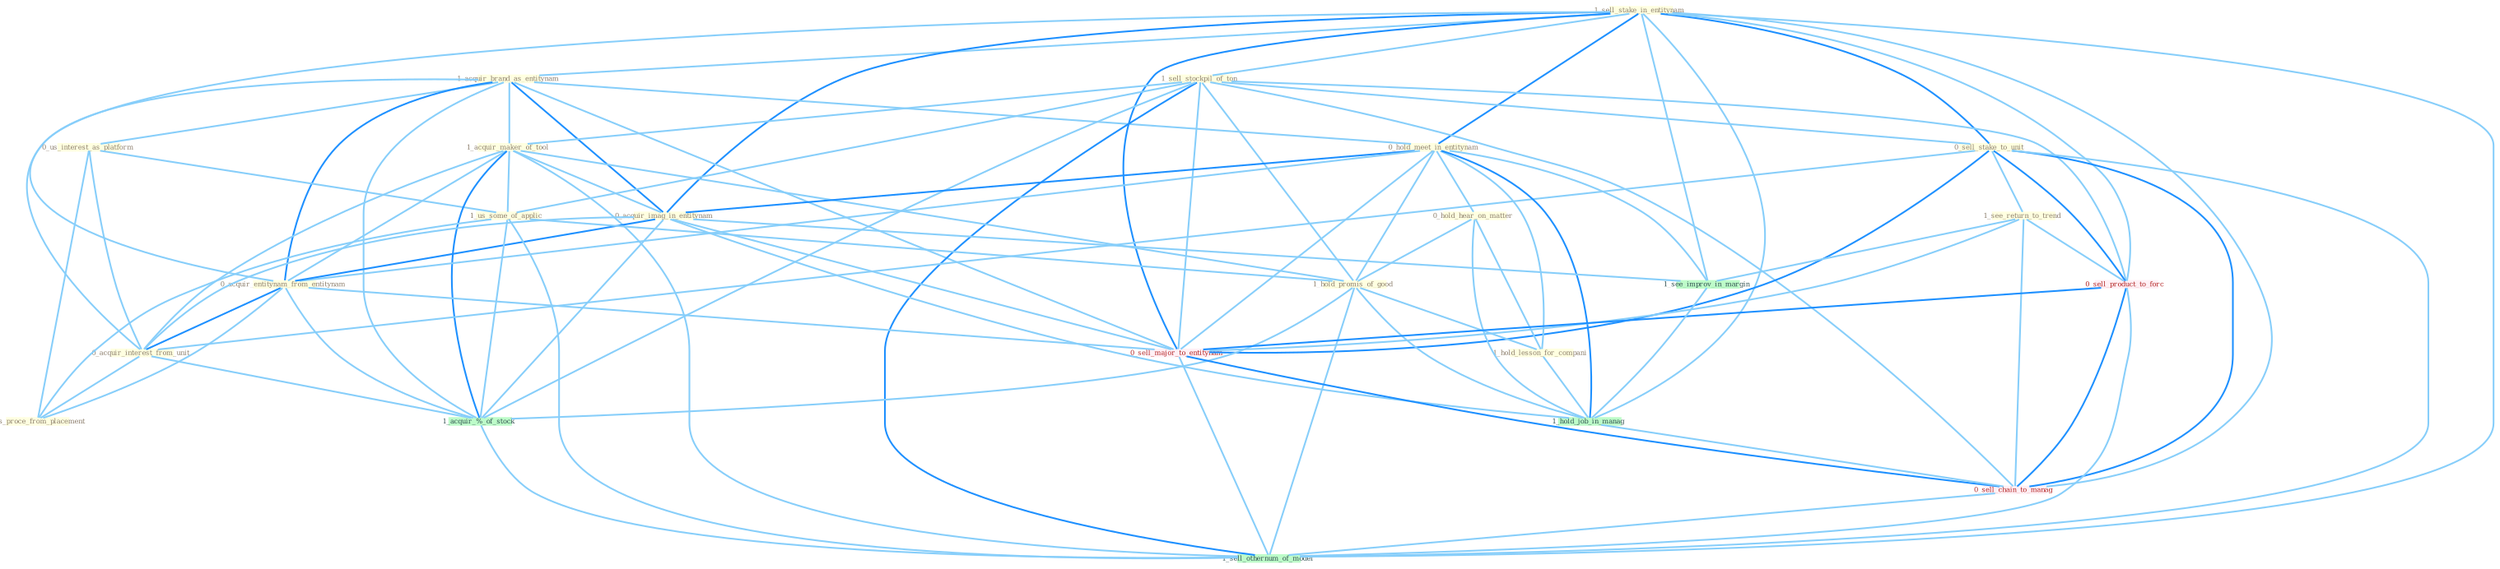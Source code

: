 Graph G{ 
    node
    [shape=polygon,style=filled,width=.5,height=.06,color="#BDFCC9",fixedsize=true,fontsize=4,
    fontcolor="#2f4f4f"];
    {node
    [color="#ffffe0", fontcolor="#8b7d6b"] "1_sell_stake_in_entitynam " "1_acquir_brand_as_entitynam " "1_sell_stockpil_of_ton " "0_us_interest_as_platform " "1_acquir_maker_of_tool " "0_sell_stake_to_unit " "0_hold_meet_in_entitynam " "0_acquir_imag_in_entitynam " "1_see_return_to_trend " "0_hold_hear_on_matter " "0_acquir_entitynam_from_entitynam " "1_us_some_of_applic " "0_acquir_interest_from_unit " "1_us_proce_from_placement " "1_hold_promis_of_good " "1_hold_lesson_for_compani "}
{node [color="#fff0f5", fontcolor="#b22222"] "0_sell_product_to_forc " "0_sell_major_to_entitynam " "0_sell_chain_to_manag "}
edge [color="#B0E2FF"];

	"1_sell_stake_in_entitynam " -- "1_acquir_brand_as_entitynam " [w="1", color="#87cefa" ];
	"1_sell_stake_in_entitynam " -- "1_sell_stockpil_of_ton " [w="1", color="#87cefa" ];
	"1_sell_stake_in_entitynam " -- "0_sell_stake_to_unit " [w="2", color="#1e90ff" , len=0.8];
	"1_sell_stake_in_entitynam " -- "0_hold_meet_in_entitynam " [w="2", color="#1e90ff" , len=0.8];
	"1_sell_stake_in_entitynam " -- "0_acquir_imag_in_entitynam " [w="2", color="#1e90ff" , len=0.8];
	"1_sell_stake_in_entitynam " -- "0_acquir_entitynam_from_entitynam " [w="1", color="#87cefa" ];
	"1_sell_stake_in_entitynam " -- "1_see_improv_in_margin " [w="1", color="#87cefa" ];
	"1_sell_stake_in_entitynam " -- "1_hold_job_in_manag " [w="1", color="#87cefa" ];
	"1_sell_stake_in_entitynam " -- "0_sell_product_to_forc " [w="1", color="#87cefa" ];
	"1_sell_stake_in_entitynam " -- "0_sell_major_to_entitynam " [w="2", color="#1e90ff" , len=0.8];
	"1_sell_stake_in_entitynam " -- "0_sell_chain_to_manag " [w="1", color="#87cefa" ];
	"1_sell_stake_in_entitynam " -- "1_sell_othernum_of_model " [w="1", color="#87cefa" ];
	"1_acquir_brand_as_entitynam " -- "0_us_interest_as_platform " [w="1", color="#87cefa" ];
	"1_acquir_brand_as_entitynam " -- "1_acquir_maker_of_tool " [w="1", color="#87cefa" ];
	"1_acquir_brand_as_entitynam " -- "0_hold_meet_in_entitynam " [w="1", color="#87cefa" ];
	"1_acquir_brand_as_entitynam " -- "0_acquir_imag_in_entitynam " [w="2", color="#1e90ff" , len=0.8];
	"1_acquir_brand_as_entitynam " -- "0_acquir_entitynam_from_entitynam " [w="2", color="#1e90ff" , len=0.8];
	"1_acquir_brand_as_entitynam " -- "0_acquir_interest_from_unit " [w="1", color="#87cefa" ];
	"1_acquir_brand_as_entitynam " -- "1_acquir_%_of_stock " [w="1", color="#87cefa" ];
	"1_acquir_brand_as_entitynam " -- "0_sell_major_to_entitynam " [w="1", color="#87cefa" ];
	"1_sell_stockpil_of_ton " -- "1_acquir_maker_of_tool " [w="1", color="#87cefa" ];
	"1_sell_stockpil_of_ton " -- "0_sell_stake_to_unit " [w="1", color="#87cefa" ];
	"1_sell_stockpil_of_ton " -- "1_us_some_of_applic " [w="1", color="#87cefa" ];
	"1_sell_stockpil_of_ton " -- "1_hold_promis_of_good " [w="1", color="#87cefa" ];
	"1_sell_stockpil_of_ton " -- "1_acquir_%_of_stock " [w="1", color="#87cefa" ];
	"1_sell_stockpil_of_ton " -- "0_sell_product_to_forc " [w="1", color="#87cefa" ];
	"1_sell_stockpil_of_ton " -- "0_sell_major_to_entitynam " [w="1", color="#87cefa" ];
	"1_sell_stockpil_of_ton " -- "0_sell_chain_to_manag " [w="1", color="#87cefa" ];
	"1_sell_stockpil_of_ton " -- "1_sell_othernum_of_model " [w="2", color="#1e90ff" , len=0.8];
	"0_us_interest_as_platform " -- "1_us_some_of_applic " [w="1", color="#87cefa" ];
	"0_us_interest_as_platform " -- "0_acquir_interest_from_unit " [w="1", color="#87cefa" ];
	"0_us_interest_as_platform " -- "1_us_proce_from_placement " [w="1", color="#87cefa" ];
	"1_acquir_maker_of_tool " -- "0_acquir_imag_in_entitynam " [w="1", color="#87cefa" ];
	"1_acquir_maker_of_tool " -- "0_acquir_entitynam_from_entitynam " [w="1", color="#87cefa" ];
	"1_acquir_maker_of_tool " -- "1_us_some_of_applic " [w="1", color="#87cefa" ];
	"1_acquir_maker_of_tool " -- "0_acquir_interest_from_unit " [w="1", color="#87cefa" ];
	"1_acquir_maker_of_tool " -- "1_hold_promis_of_good " [w="1", color="#87cefa" ];
	"1_acquir_maker_of_tool " -- "1_acquir_%_of_stock " [w="2", color="#1e90ff" , len=0.8];
	"1_acquir_maker_of_tool " -- "1_sell_othernum_of_model " [w="1", color="#87cefa" ];
	"0_sell_stake_to_unit " -- "1_see_return_to_trend " [w="1", color="#87cefa" ];
	"0_sell_stake_to_unit " -- "0_acquir_interest_from_unit " [w="1", color="#87cefa" ];
	"0_sell_stake_to_unit " -- "0_sell_product_to_forc " [w="2", color="#1e90ff" , len=0.8];
	"0_sell_stake_to_unit " -- "0_sell_major_to_entitynam " [w="2", color="#1e90ff" , len=0.8];
	"0_sell_stake_to_unit " -- "0_sell_chain_to_manag " [w="2", color="#1e90ff" , len=0.8];
	"0_sell_stake_to_unit " -- "1_sell_othernum_of_model " [w="1", color="#87cefa" ];
	"0_hold_meet_in_entitynam " -- "0_acquir_imag_in_entitynam " [w="2", color="#1e90ff" , len=0.8];
	"0_hold_meet_in_entitynam " -- "0_hold_hear_on_matter " [w="1", color="#87cefa" ];
	"0_hold_meet_in_entitynam " -- "0_acquir_entitynam_from_entitynam " [w="1", color="#87cefa" ];
	"0_hold_meet_in_entitynam " -- "1_hold_promis_of_good " [w="1", color="#87cefa" ];
	"0_hold_meet_in_entitynam " -- "1_hold_lesson_for_compani " [w="1", color="#87cefa" ];
	"0_hold_meet_in_entitynam " -- "1_see_improv_in_margin " [w="1", color="#87cefa" ];
	"0_hold_meet_in_entitynam " -- "1_hold_job_in_manag " [w="2", color="#1e90ff" , len=0.8];
	"0_hold_meet_in_entitynam " -- "0_sell_major_to_entitynam " [w="1", color="#87cefa" ];
	"0_acquir_imag_in_entitynam " -- "0_acquir_entitynam_from_entitynam " [w="2", color="#1e90ff" , len=0.8];
	"0_acquir_imag_in_entitynam " -- "0_acquir_interest_from_unit " [w="1", color="#87cefa" ];
	"0_acquir_imag_in_entitynam " -- "1_see_improv_in_margin " [w="1", color="#87cefa" ];
	"0_acquir_imag_in_entitynam " -- "1_acquir_%_of_stock " [w="1", color="#87cefa" ];
	"0_acquir_imag_in_entitynam " -- "1_hold_job_in_manag " [w="1", color="#87cefa" ];
	"0_acquir_imag_in_entitynam " -- "0_sell_major_to_entitynam " [w="1", color="#87cefa" ];
	"1_see_return_to_trend " -- "1_see_improv_in_margin " [w="1", color="#87cefa" ];
	"1_see_return_to_trend " -- "0_sell_product_to_forc " [w="1", color="#87cefa" ];
	"1_see_return_to_trend " -- "0_sell_major_to_entitynam " [w="1", color="#87cefa" ];
	"1_see_return_to_trend " -- "0_sell_chain_to_manag " [w="1", color="#87cefa" ];
	"0_hold_hear_on_matter " -- "1_hold_promis_of_good " [w="1", color="#87cefa" ];
	"0_hold_hear_on_matter " -- "1_hold_lesson_for_compani " [w="1", color="#87cefa" ];
	"0_hold_hear_on_matter " -- "1_hold_job_in_manag " [w="1", color="#87cefa" ];
	"0_acquir_entitynam_from_entitynam " -- "0_acquir_interest_from_unit " [w="2", color="#1e90ff" , len=0.8];
	"0_acquir_entitynam_from_entitynam " -- "1_us_proce_from_placement " [w="1", color="#87cefa" ];
	"0_acquir_entitynam_from_entitynam " -- "1_acquir_%_of_stock " [w="1", color="#87cefa" ];
	"0_acquir_entitynam_from_entitynam " -- "0_sell_major_to_entitynam " [w="1", color="#87cefa" ];
	"1_us_some_of_applic " -- "1_us_proce_from_placement " [w="1", color="#87cefa" ];
	"1_us_some_of_applic " -- "1_hold_promis_of_good " [w="1", color="#87cefa" ];
	"1_us_some_of_applic " -- "1_acquir_%_of_stock " [w="1", color="#87cefa" ];
	"1_us_some_of_applic " -- "1_sell_othernum_of_model " [w="1", color="#87cefa" ];
	"0_acquir_interest_from_unit " -- "1_us_proce_from_placement " [w="1", color="#87cefa" ];
	"0_acquir_interest_from_unit " -- "1_acquir_%_of_stock " [w="1", color="#87cefa" ];
	"1_hold_promis_of_good " -- "1_hold_lesson_for_compani " [w="1", color="#87cefa" ];
	"1_hold_promis_of_good " -- "1_acquir_%_of_stock " [w="1", color="#87cefa" ];
	"1_hold_promis_of_good " -- "1_hold_job_in_manag " [w="1", color="#87cefa" ];
	"1_hold_promis_of_good " -- "1_sell_othernum_of_model " [w="1", color="#87cefa" ];
	"1_hold_lesson_for_compani " -- "1_hold_job_in_manag " [w="1", color="#87cefa" ];
	"1_see_improv_in_margin " -- "1_hold_job_in_manag " [w="1", color="#87cefa" ];
	"1_acquir_%_of_stock " -- "1_sell_othernum_of_model " [w="1", color="#87cefa" ];
	"1_hold_job_in_manag " -- "0_sell_chain_to_manag " [w="1", color="#87cefa" ];
	"0_sell_product_to_forc " -- "0_sell_major_to_entitynam " [w="2", color="#1e90ff" , len=0.8];
	"0_sell_product_to_forc " -- "0_sell_chain_to_manag " [w="2", color="#1e90ff" , len=0.8];
	"0_sell_product_to_forc " -- "1_sell_othernum_of_model " [w="1", color="#87cefa" ];
	"0_sell_major_to_entitynam " -- "0_sell_chain_to_manag " [w="2", color="#1e90ff" , len=0.8];
	"0_sell_major_to_entitynam " -- "1_sell_othernum_of_model " [w="1", color="#87cefa" ];
	"0_sell_chain_to_manag " -- "1_sell_othernum_of_model " [w="1", color="#87cefa" ];
}